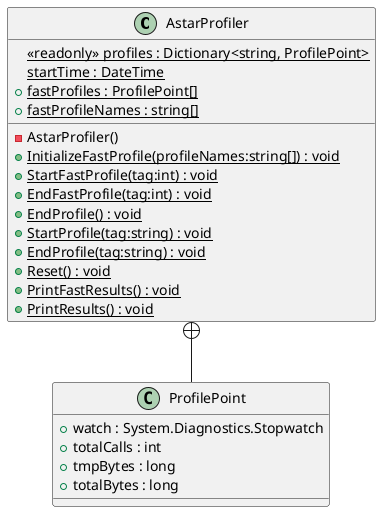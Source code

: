 @startuml
class AstarProfiler {
    {static} <<readonly>> profiles : Dictionary<string, ProfilePoint>
    {static} startTime : DateTime
    + {static} fastProfiles : ProfilePoint[]
    + {static} fastProfileNames : string[]
    - AstarProfiler()
    + {static} InitializeFastProfile(profileNames:string[]) : void
    + {static} StartFastProfile(tag:int) : void
    + {static} EndFastProfile(tag:int) : void
    + {static} EndProfile() : void
    + {static} StartProfile(tag:string) : void
    + {static} EndProfile(tag:string) : void
    + {static} Reset() : void
    + {static} PrintFastResults() : void
    + {static} PrintResults() : void
}
class ProfilePoint {
    + watch : System.Diagnostics.Stopwatch
    + totalCalls : int
    + tmpBytes : long
    + totalBytes : long
}
AstarProfiler +-- ProfilePoint
@enduml
